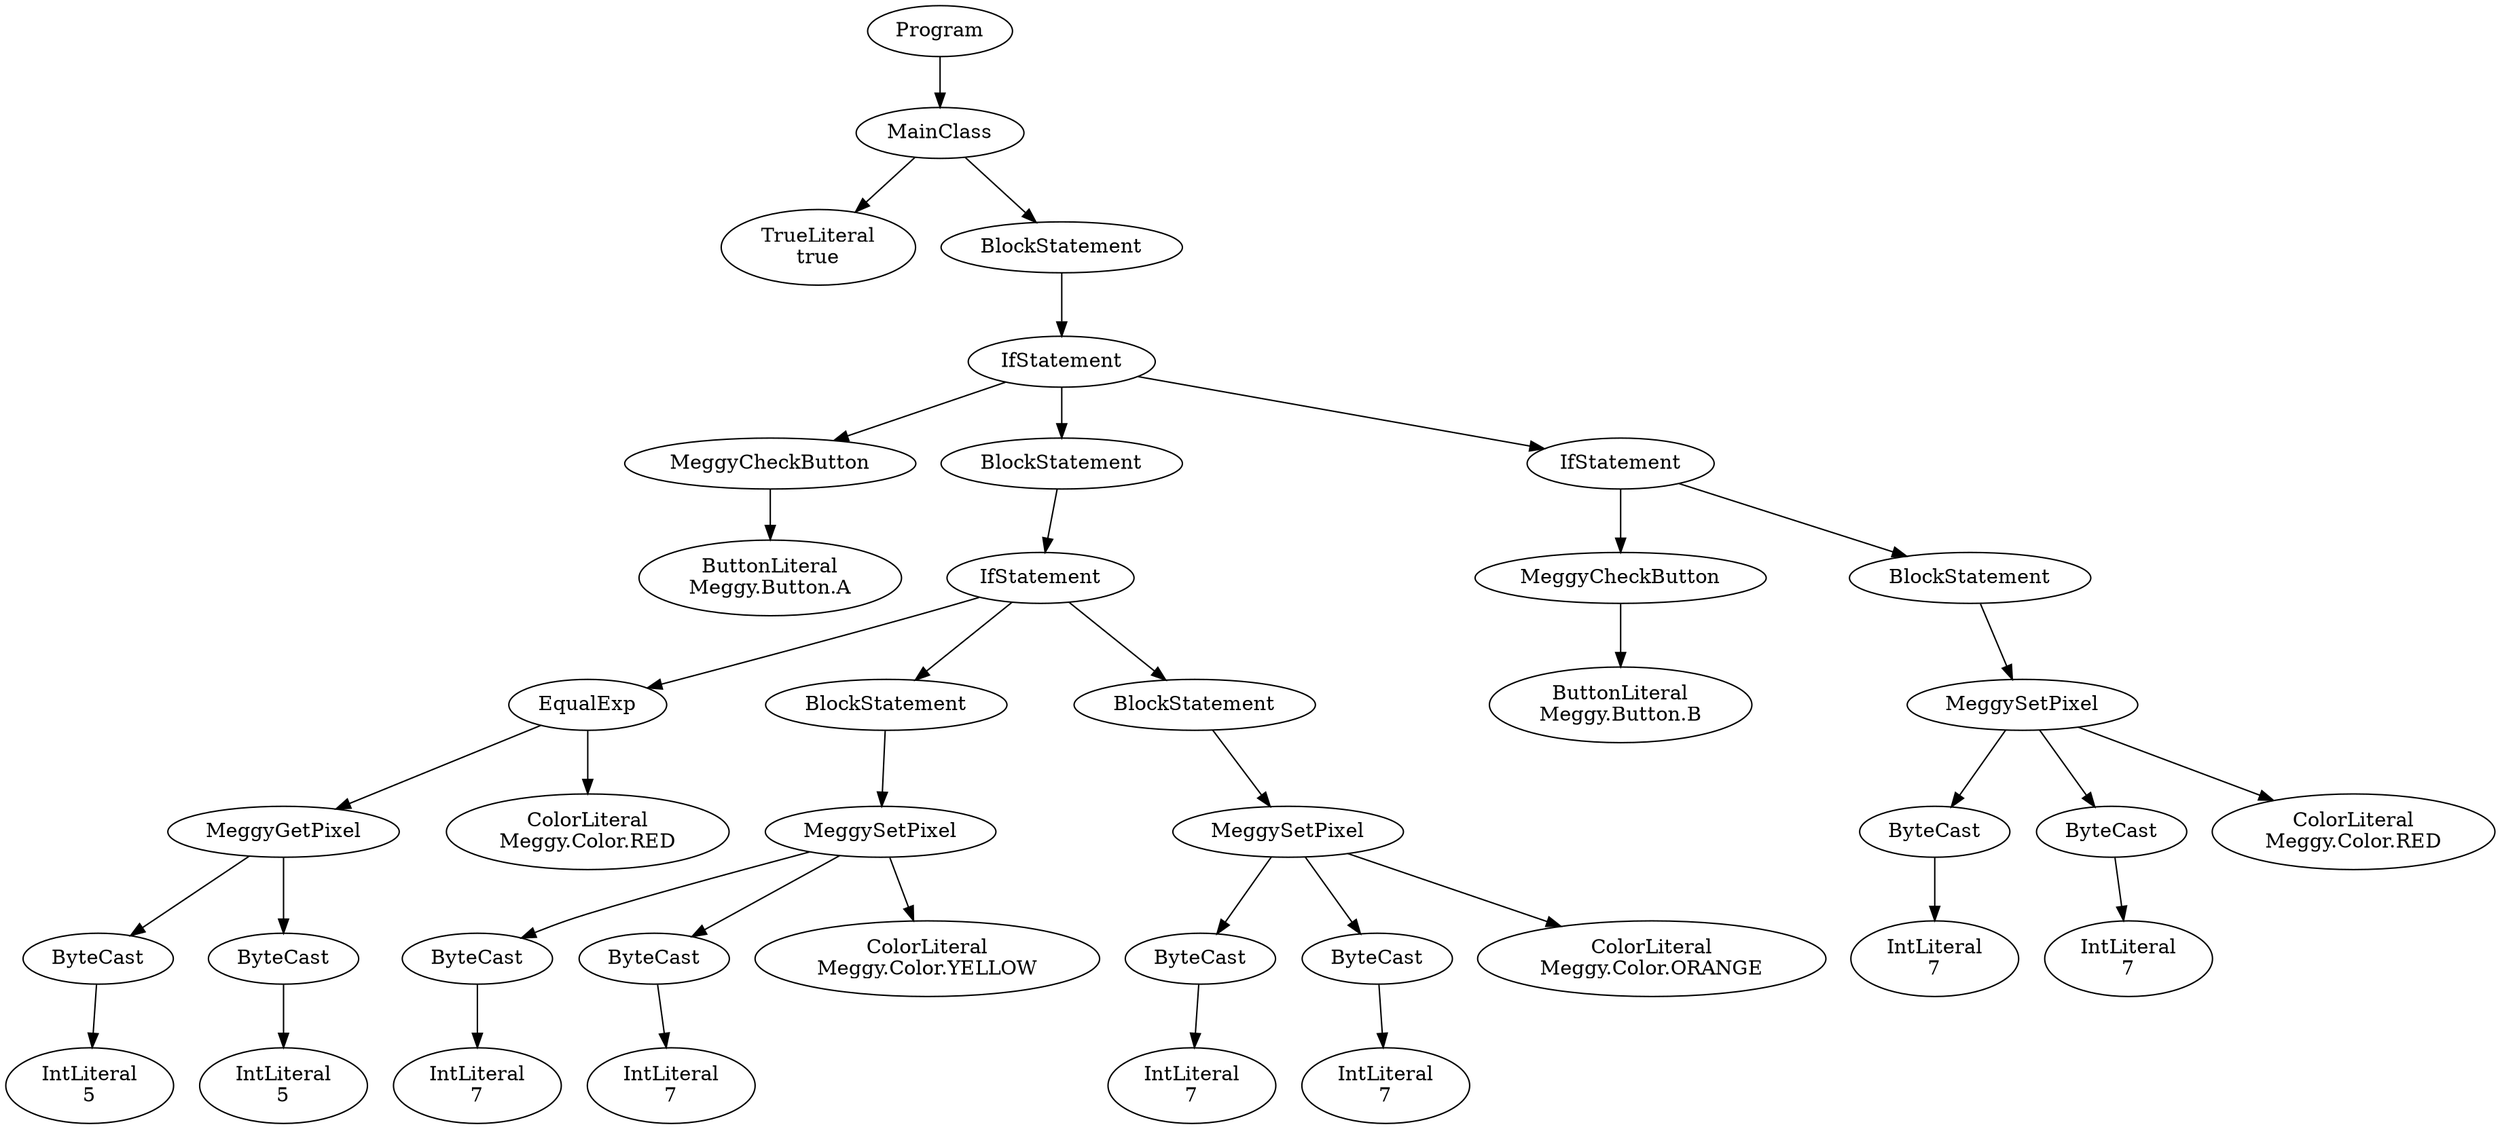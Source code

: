 digraph ASTGraph {
0 [ label="Program" ];
1 [ label="MainClass" ];
0 -> 1
2 [ label="TrueLiteral\ntrue" ];
1 -> 2
3 [ label="BlockStatement" ];
1 -> 3
4 [ label="IfStatement" ];
3 -> 4
5 [ label="MeggyCheckButton" ];
4 -> 5
6 [ label="ButtonLiteral\nMeggy.Button.A" ];
5 -> 6
7 [ label="BlockStatement" ];
4 -> 7
8 [ label="IfStatement" ];
7 -> 8
9 [ label="EqualExp" ];
8 -> 9
10 [ label="MeggyGetPixel" ];
9 -> 10
11 [ label="ByteCast" ];
10 -> 11
12 [ label="IntLiteral\n5" ];
11 -> 12
13 [ label="ByteCast" ];
10 -> 13
14 [ label="IntLiteral\n5" ];
13 -> 14
15 [ label="ColorLiteral\nMeggy.Color.RED" ];
9 -> 15
16 [ label="BlockStatement" ];
8 -> 16
17 [ label="MeggySetPixel" ];
16 -> 17
18 [ label="ByteCast" ];
17 -> 18
19 [ label="IntLiteral\n7" ];
18 -> 19
20 [ label="ByteCast" ];
17 -> 20
21 [ label="IntLiteral\n7" ];
20 -> 21
22 [ label="ColorLiteral\nMeggy.Color.YELLOW" ];
17 -> 22
23 [ label="BlockStatement" ];
8 -> 23
24 [ label="MeggySetPixel" ];
23 -> 24
25 [ label="ByteCast" ];
24 -> 25
26 [ label="IntLiteral\n7" ];
25 -> 26
27 [ label="ByteCast" ];
24 -> 27
28 [ label="IntLiteral\n7" ];
27 -> 28
29 [ label="ColorLiteral\nMeggy.Color.ORANGE" ];
24 -> 29
30 [ label="IfStatement" ];
4 -> 30
31 [ label="MeggyCheckButton" ];
30 -> 31
32 [ label="ButtonLiteral\nMeggy.Button.B" ];
31 -> 32
33 [ label="BlockStatement" ];
30 -> 33
34 [ label="MeggySetPixel" ];
33 -> 34
35 [ label="ByteCast" ];
34 -> 35
36 [ label="IntLiteral\n7" ];
35 -> 36
37 [ label="ByteCast" ];
34 -> 37
38 [ label="IntLiteral\n7" ];
37 -> 38
39 [ label="ColorLiteral\nMeggy.Color.RED" ];
34 -> 39
}
